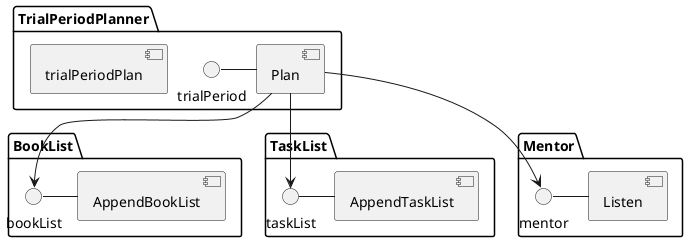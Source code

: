 @startuml

package "TrialPeriodPlanner" {
trialPeriod - [Plan]
[trialPeriodPlan]
}

package "BookList" {
bookList - [AppendBookList]

[Plan] --> bookList
}

package "TaskList" {
taskList - [AppendTaskList]
[Plan] --> taskList
}

package "Mentor" {
mentor - [Listen]
[Plan] --> mentor
}

@enduml
